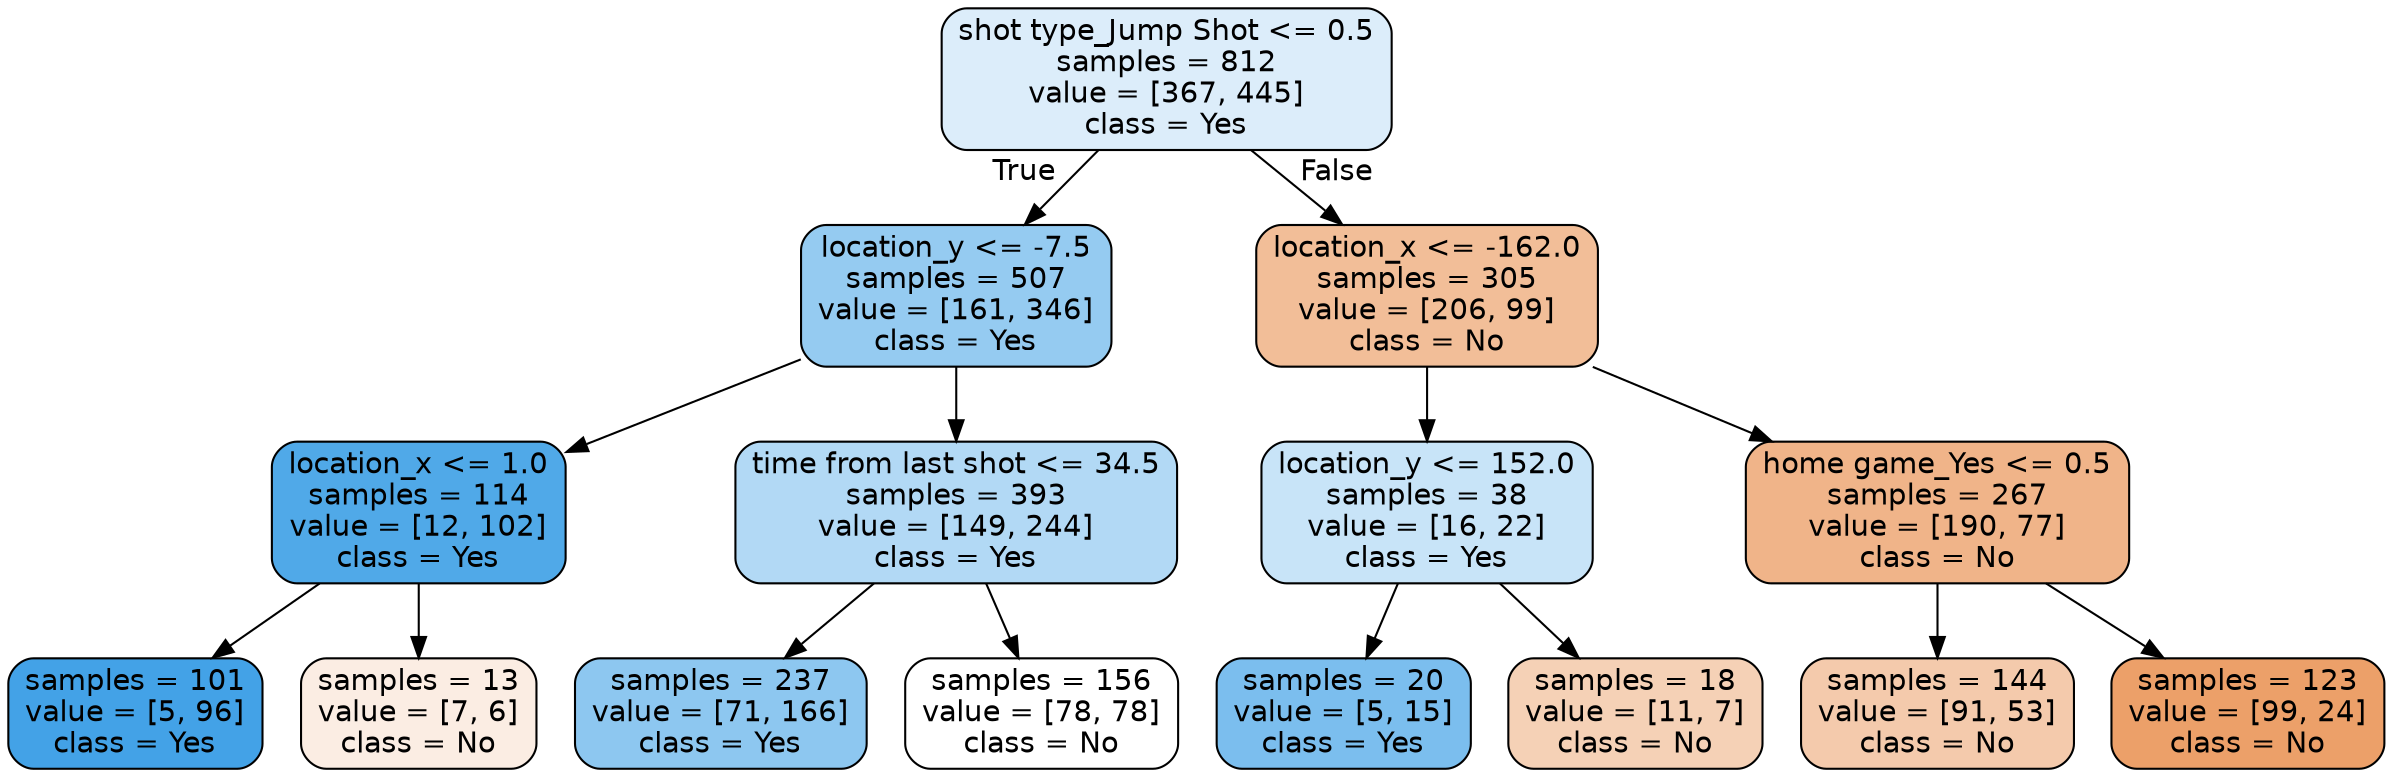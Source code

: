 digraph Tree {
node [shape=box, style="filled, rounded", color="black", fontname=helvetica] ;
edge [fontname=helvetica] ;
0 [label="shot type_Jump Shot <= 0.5\nsamples = 812\nvalue = [367, 445]\nclass = Yes", fillcolor="#399de52d"] ;
1 [label="location_y <= -7.5\nsamples = 507\nvalue = [161, 346]\nclass = Yes", fillcolor="#399de588"] ;
0 -> 1 [labeldistance=2.5, labelangle=45, headlabel="True"] ;
2 [label="location_x <= 1.0\nsamples = 114\nvalue = [12, 102]\nclass = Yes", fillcolor="#399de5e1"] ;
1 -> 2 ;
3 [label="samples = 101\nvalue = [5, 96]\nclass = Yes", fillcolor="#399de5f2"] ;
2 -> 3 ;
4 [label="samples = 13\nvalue = [7, 6]\nclass = No", fillcolor="#e5813924"] ;
2 -> 4 ;
5 [label="time from last shot <= 34.5\nsamples = 393\nvalue = [149, 244]\nclass = Yes", fillcolor="#399de563"] ;
1 -> 5 ;
6 [label="samples = 237\nvalue = [71, 166]\nclass = Yes", fillcolor="#399de592"] ;
5 -> 6 ;
7 [label="samples = 156\nvalue = [78, 78]\nclass = No", fillcolor="#e5813900"] ;
5 -> 7 ;
8 [label="location_x <= -162.0\nsamples = 305\nvalue = [206, 99]\nclass = No", fillcolor="#e5813984"] ;
0 -> 8 [labeldistance=2.5, labelangle=-45, headlabel="False"] ;
9 [label="location_y <= 152.0\nsamples = 38\nvalue = [16, 22]\nclass = Yes", fillcolor="#399de546"] ;
8 -> 9 ;
10 [label="samples = 20\nvalue = [5, 15]\nclass = Yes", fillcolor="#399de5aa"] ;
9 -> 10 ;
11 [label="samples = 18\nvalue = [11, 7]\nclass = No", fillcolor="#e581395d"] ;
9 -> 11 ;
12 [label="home game_Yes <= 0.5\nsamples = 267\nvalue = [190, 77]\nclass = No", fillcolor="#e5813998"] ;
8 -> 12 ;
13 [label="samples = 144\nvalue = [91, 53]\nclass = No", fillcolor="#e581396a"] ;
12 -> 13 ;
14 [label="samples = 123\nvalue = [99, 24]\nclass = No", fillcolor="#e58139c1"] ;
12 -> 14 ;
}